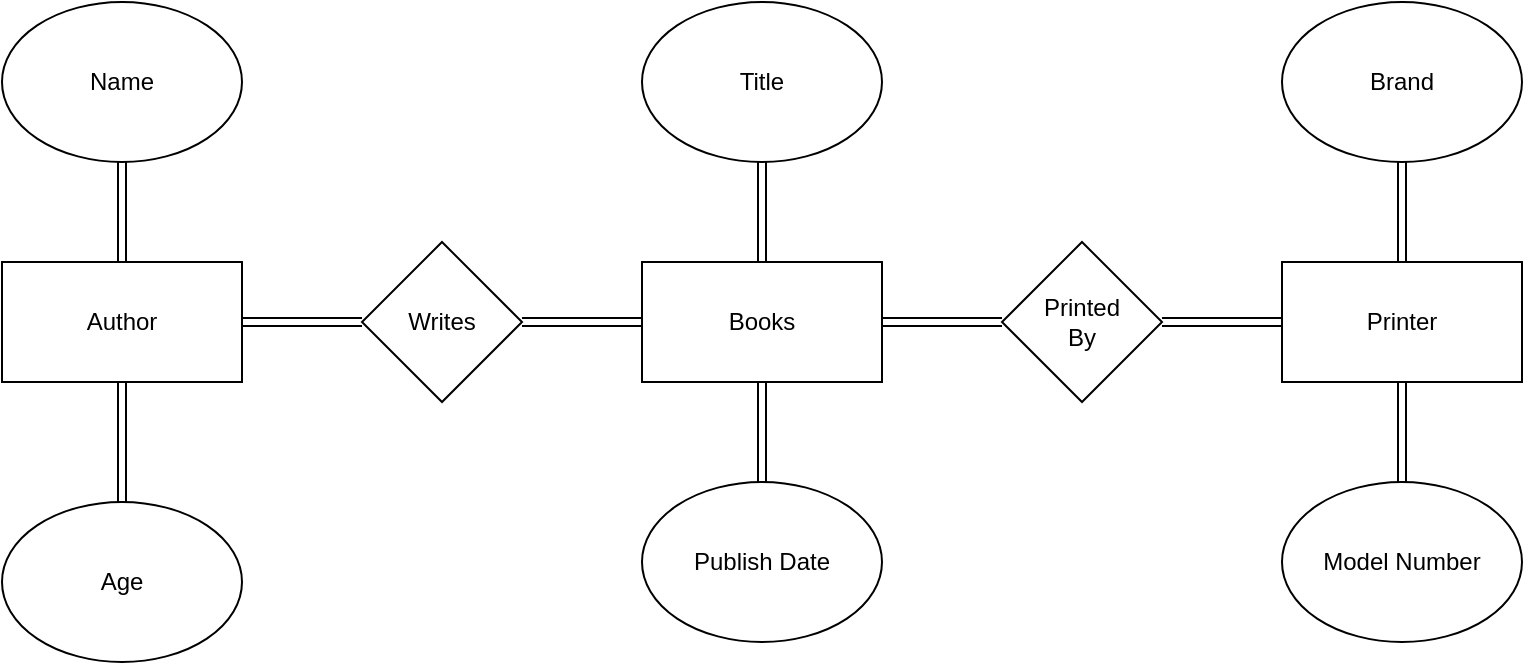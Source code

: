 <mxfile>
    <diagram id="0RmNwX-MxHtCvANRkunJ" name="Page-1">
        <mxGraphModel dx="344" dy="532" grid="1" gridSize="10" guides="1" tooltips="1" connect="1" arrows="1" fold="1" page="1" pageScale="1" pageWidth="850" pageHeight="1100" math="0" shadow="0">
            <root>
                <mxCell id="0"/>
                <mxCell id="1" parent="0"/>
                <mxCell id="18" style="edgeStyle=none;shape=link;html=1;exitX=1;exitY=0.5;exitDx=0;exitDy=0;entryX=0;entryY=0.5;entryDx=0;entryDy=0;" edge="1" parent="1" source="3" target="8">
                    <mxGeometry relative="1" as="geometry"/>
                </mxCell>
                <mxCell id="3" value="Writes" style="rhombus;whiteSpace=wrap;html=1;" vertex="1" parent="1">
                    <mxGeometry x="260" y="200" width="80" height="80" as="geometry"/>
                </mxCell>
                <mxCell id="22" style="edgeStyle=none;shape=link;html=1;exitX=1;exitY=0.5;exitDx=0;exitDy=0;entryX=0;entryY=0.5;entryDx=0;entryDy=0;" edge="1" parent="1" source="5" target="9">
                    <mxGeometry relative="1" as="geometry"/>
                </mxCell>
                <mxCell id="5" value="Printed&lt;br&gt;By" style="rhombus;whiteSpace=wrap;html=1;" vertex="1" parent="1">
                    <mxGeometry x="580" y="200" width="80" height="80" as="geometry"/>
                </mxCell>
                <mxCell id="15" style="edgeStyle=none;html=1;exitX=0.5;exitY=0;exitDx=0;exitDy=0;entryX=0.5;entryY=1;entryDx=0;entryDy=0;shape=link;" edge="1" parent="1" source="7" target="10">
                    <mxGeometry relative="1" as="geometry"/>
                </mxCell>
                <mxCell id="16" style="edgeStyle=none;html=1;exitX=0.5;exitY=1;exitDx=0;exitDy=0;entryX=0.5;entryY=0;entryDx=0;entryDy=0;shape=link;" edge="1" parent="1" source="7" target="12">
                    <mxGeometry relative="1" as="geometry"/>
                </mxCell>
                <mxCell id="17" style="edgeStyle=none;shape=link;html=1;exitX=1;exitY=0.5;exitDx=0;exitDy=0;" edge="1" parent="1" source="7" target="3">
                    <mxGeometry relative="1" as="geometry"/>
                </mxCell>
                <mxCell id="7" value="Author" style="rounded=0;whiteSpace=wrap;html=1;" vertex="1" parent="1">
                    <mxGeometry x="80" y="210" width="120" height="60" as="geometry"/>
                </mxCell>
                <mxCell id="19" style="edgeStyle=none;shape=link;html=1;exitX=0.5;exitY=0;exitDx=0;exitDy=0;entryX=0.5;entryY=1;entryDx=0;entryDy=0;" edge="1" parent="1" source="8" target="13">
                    <mxGeometry relative="1" as="geometry"/>
                </mxCell>
                <mxCell id="20" style="edgeStyle=none;shape=link;html=1;exitX=0.5;exitY=1;exitDx=0;exitDy=0;entryX=0.5;entryY=0;entryDx=0;entryDy=0;" edge="1" parent="1" source="8" target="11">
                    <mxGeometry relative="1" as="geometry"/>
                </mxCell>
                <mxCell id="21" style="edgeStyle=none;shape=link;html=1;exitX=1;exitY=0.5;exitDx=0;exitDy=0;entryX=0;entryY=0.5;entryDx=0;entryDy=0;" edge="1" parent="1" source="8" target="5">
                    <mxGeometry relative="1" as="geometry"/>
                </mxCell>
                <mxCell id="8" value="Books" style="rounded=0;whiteSpace=wrap;html=1;" vertex="1" parent="1">
                    <mxGeometry x="400" y="210" width="120" height="60" as="geometry"/>
                </mxCell>
                <mxCell id="9" value="Printer" style="rounded=0;whiteSpace=wrap;html=1;" vertex="1" parent="1">
                    <mxGeometry x="720" y="210" width="120" height="60" as="geometry"/>
                </mxCell>
                <mxCell id="10" value="Name" style="ellipse;whiteSpace=wrap;html=1;" vertex="1" parent="1">
                    <mxGeometry x="80" y="80" width="120" height="80" as="geometry"/>
                </mxCell>
                <mxCell id="11" value="Publish Date" style="ellipse;whiteSpace=wrap;html=1;" vertex="1" parent="1">
                    <mxGeometry x="400" y="320" width="120" height="80" as="geometry"/>
                </mxCell>
                <mxCell id="12" value="Age" style="ellipse;whiteSpace=wrap;html=1;" vertex="1" parent="1">
                    <mxGeometry x="80" y="330" width="120" height="80" as="geometry"/>
                </mxCell>
                <mxCell id="13" value="Title" style="ellipse;whiteSpace=wrap;html=1;" vertex="1" parent="1">
                    <mxGeometry x="400" y="80" width="120" height="80" as="geometry"/>
                </mxCell>
                <mxCell id="25" style="edgeStyle=none;shape=link;html=1;exitX=0.5;exitY=1;exitDx=0;exitDy=0;entryX=0.5;entryY=0;entryDx=0;entryDy=0;" edge="1" parent="1" source="23" target="9">
                    <mxGeometry relative="1" as="geometry"/>
                </mxCell>
                <mxCell id="23" value="Brand" style="ellipse;whiteSpace=wrap;html=1;" vertex="1" parent="1">
                    <mxGeometry x="720" y="80" width="120" height="80" as="geometry"/>
                </mxCell>
                <mxCell id="26" style="edgeStyle=none;shape=link;html=1;exitX=0.5;exitY=0;exitDx=0;exitDy=0;entryX=0.5;entryY=1;entryDx=0;entryDy=0;" edge="1" parent="1" source="24" target="9">
                    <mxGeometry relative="1" as="geometry"/>
                </mxCell>
                <mxCell id="24" value="Model Number" style="ellipse;whiteSpace=wrap;html=1;" vertex="1" parent="1">
                    <mxGeometry x="720" y="320" width="120" height="80" as="geometry"/>
                </mxCell>
            </root>
        </mxGraphModel>
    </diagram>
</mxfile>